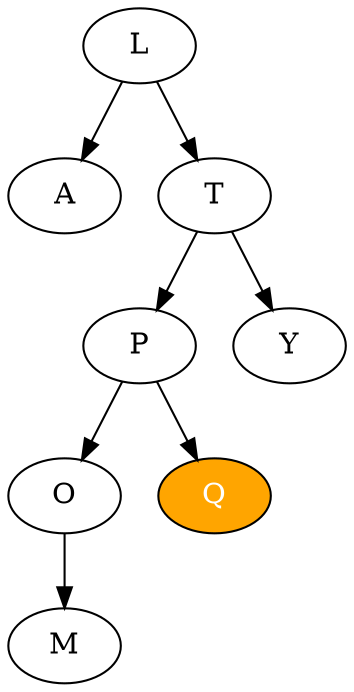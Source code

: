digraph {
"L"
"A"
"T"
"P"
"O"
"M"
"Y"
"Q"[style=filled][fillcolor=orange][fontcolor=white];
"L"->"A"
"L"->"T"
"T"->"P"
"P"->"O"
"P"->"Q"
"O"->"M"
"T"->"Y"
}


